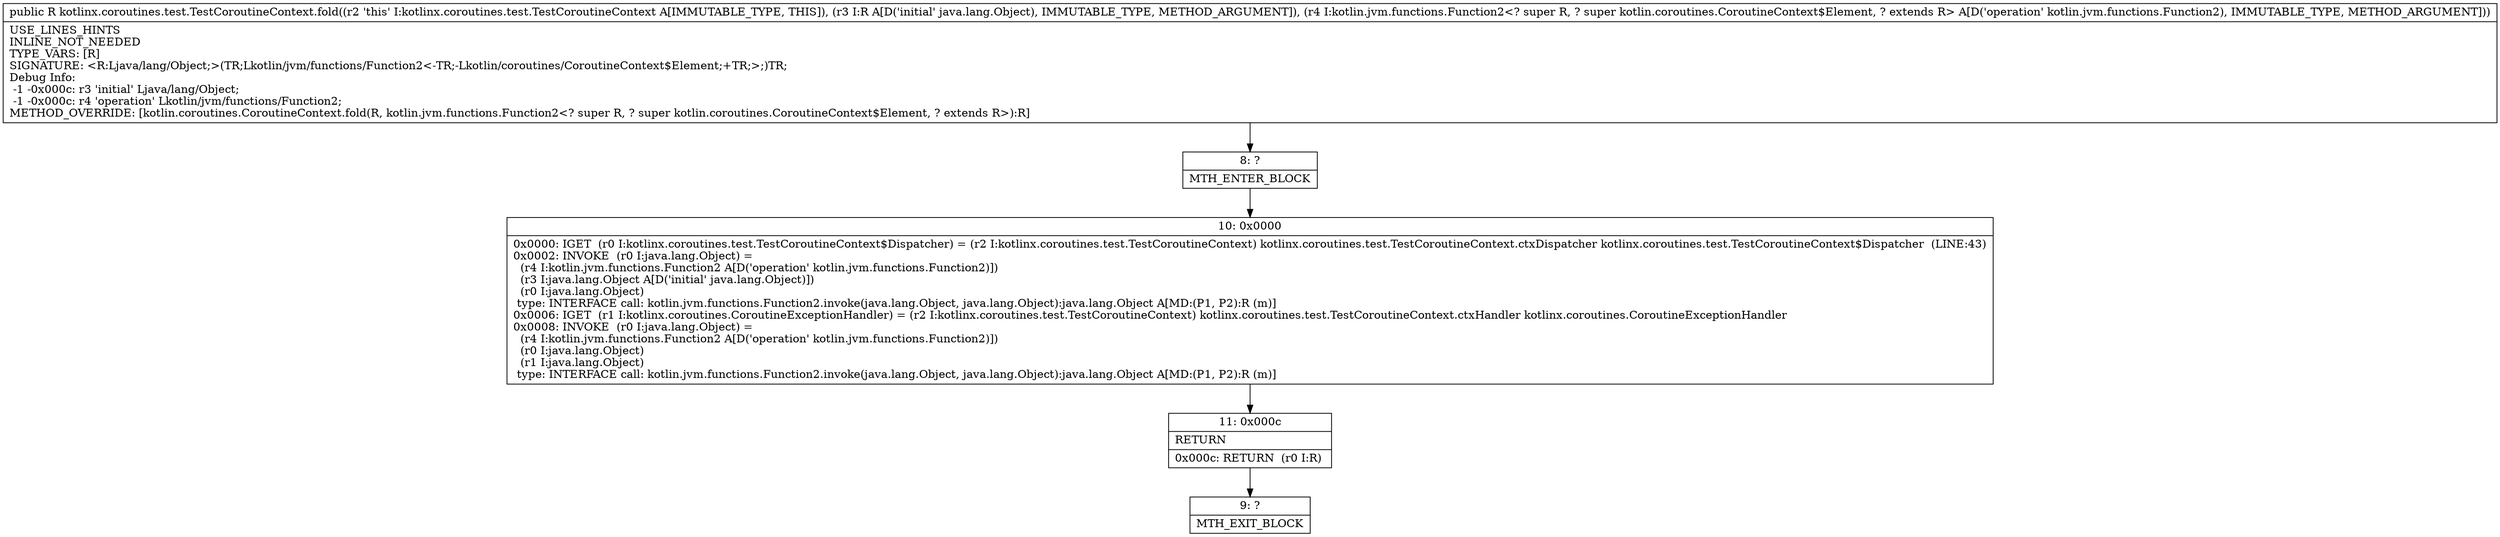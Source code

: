 digraph "CFG forkotlinx.coroutines.test.TestCoroutineContext.fold(Ljava\/lang\/Object;Lkotlin\/jvm\/functions\/Function2;)Ljava\/lang\/Object;" {
Node_8 [shape=record,label="{8\:\ ?|MTH_ENTER_BLOCK\l}"];
Node_10 [shape=record,label="{10\:\ 0x0000|0x0000: IGET  (r0 I:kotlinx.coroutines.test.TestCoroutineContext$Dispatcher) = (r2 I:kotlinx.coroutines.test.TestCoroutineContext) kotlinx.coroutines.test.TestCoroutineContext.ctxDispatcher kotlinx.coroutines.test.TestCoroutineContext$Dispatcher  (LINE:43)\l0x0002: INVOKE  (r0 I:java.lang.Object) = \l  (r4 I:kotlin.jvm.functions.Function2 A[D('operation' kotlin.jvm.functions.Function2)])\l  (r3 I:java.lang.Object A[D('initial' java.lang.Object)])\l  (r0 I:java.lang.Object)\l type: INTERFACE call: kotlin.jvm.functions.Function2.invoke(java.lang.Object, java.lang.Object):java.lang.Object A[MD:(P1, P2):R (m)]\l0x0006: IGET  (r1 I:kotlinx.coroutines.CoroutineExceptionHandler) = (r2 I:kotlinx.coroutines.test.TestCoroutineContext) kotlinx.coroutines.test.TestCoroutineContext.ctxHandler kotlinx.coroutines.CoroutineExceptionHandler \l0x0008: INVOKE  (r0 I:java.lang.Object) = \l  (r4 I:kotlin.jvm.functions.Function2 A[D('operation' kotlin.jvm.functions.Function2)])\l  (r0 I:java.lang.Object)\l  (r1 I:java.lang.Object)\l type: INTERFACE call: kotlin.jvm.functions.Function2.invoke(java.lang.Object, java.lang.Object):java.lang.Object A[MD:(P1, P2):R (m)]\l}"];
Node_11 [shape=record,label="{11\:\ 0x000c|RETURN\l|0x000c: RETURN  (r0 I:R) \l}"];
Node_9 [shape=record,label="{9\:\ ?|MTH_EXIT_BLOCK\l}"];
MethodNode[shape=record,label="{public R kotlinx.coroutines.test.TestCoroutineContext.fold((r2 'this' I:kotlinx.coroutines.test.TestCoroutineContext A[IMMUTABLE_TYPE, THIS]), (r3 I:R A[D('initial' java.lang.Object), IMMUTABLE_TYPE, METHOD_ARGUMENT]), (r4 I:kotlin.jvm.functions.Function2\<? super R, ? super kotlin.coroutines.CoroutineContext$Element, ? extends R\> A[D('operation' kotlin.jvm.functions.Function2), IMMUTABLE_TYPE, METHOD_ARGUMENT]))  | USE_LINES_HINTS\lINLINE_NOT_NEEDED\lTYPE_VARS: [R]\lSIGNATURE: \<R:Ljava\/lang\/Object;\>(TR;Lkotlin\/jvm\/functions\/Function2\<\-TR;\-Lkotlin\/coroutines\/CoroutineContext$Element;+TR;\>;)TR;\lDebug Info:\l  \-1 \-0x000c: r3 'initial' Ljava\/lang\/Object;\l  \-1 \-0x000c: r4 'operation' Lkotlin\/jvm\/functions\/Function2;\lMETHOD_OVERRIDE: [kotlin.coroutines.CoroutineContext.fold(R, kotlin.jvm.functions.Function2\<? super R, ? super kotlin.coroutines.CoroutineContext$Element, ? extends R\>):R]\l}"];
MethodNode -> Node_8;Node_8 -> Node_10;
Node_10 -> Node_11;
Node_11 -> Node_9;
}

